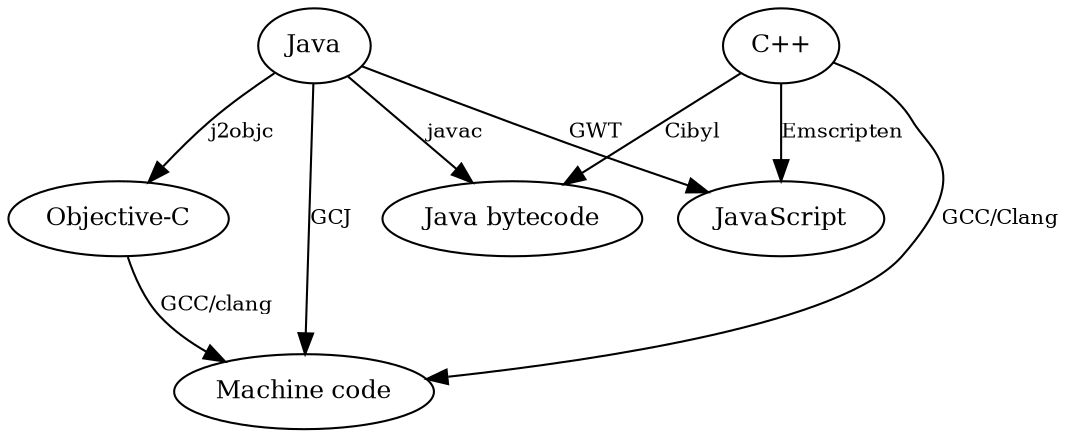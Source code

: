 digraph Languages {
    graph [dpi = 100];
    edge [fontsize=10];
    node [fontsize=12];

    "Java" -> "Java bytecode" [label="javac"]
    "Java" -> "Machine code" [label="GCJ"]
    "Java" -> "Objective-C" [label="j2objc"]
    "Java" -> "JavaScript" [label="GWT"]
    "C++" -> "Machine code" [label="GCC/Clang"]
    "C++" -> "JavaScript" [label="Emscripten"]
    "C++" -> "Java bytecode" [label="Cibyl"]
    "Objective-C" -> "Machine code" [label="GCC/clang"]
}
